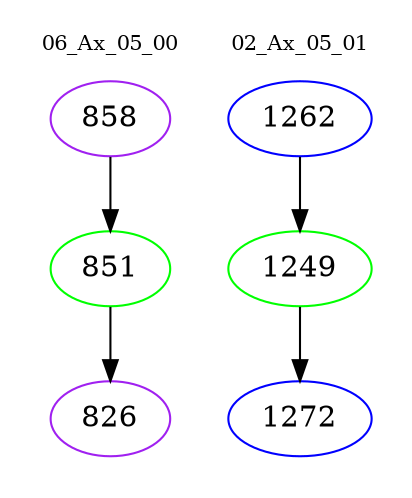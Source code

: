 digraph{
subgraph cluster_0 {
color = white
label = "06_Ax_05_00";
fontsize=10;
T0_858 [label="858", color="purple"]
T0_858 -> T0_851 [color="black"]
T0_851 [label="851", color="green"]
T0_851 -> T0_826 [color="black"]
T0_826 [label="826", color="purple"]
}
subgraph cluster_1 {
color = white
label = "02_Ax_05_01";
fontsize=10;
T1_1262 [label="1262", color="blue"]
T1_1262 -> T1_1249 [color="black"]
T1_1249 [label="1249", color="green"]
T1_1249 -> T1_1272 [color="black"]
T1_1272 [label="1272", color="blue"]
}
}
